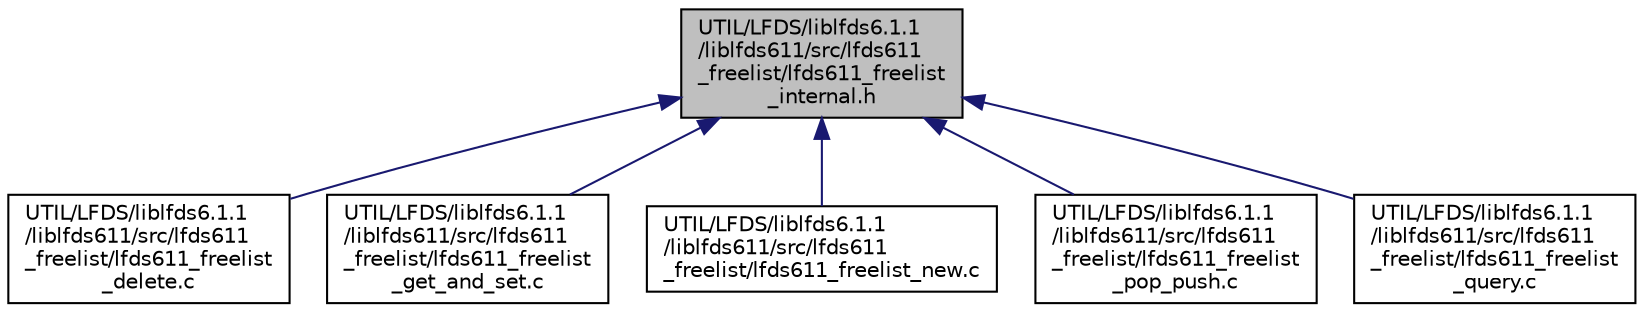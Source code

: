 digraph "UTIL/LFDS/liblfds6.1.1/liblfds611/src/lfds611_freelist/lfds611_freelist_internal.h"
{
 // LATEX_PDF_SIZE
  edge [fontname="Helvetica",fontsize="10",labelfontname="Helvetica",labelfontsize="10"];
  node [fontname="Helvetica",fontsize="10",shape=record];
  Node1 [label="UTIL/LFDS/liblfds6.1.1\l/liblfds611/src/lfds611\l_freelist/lfds611_freelist\l_internal.h",height=0.2,width=0.4,color="black", fillcolor="grey75", style="filled", fontcolor="black",tooltip=" "];
  Node1 -> Node2 [dir="back",color="midnightblue",fontsize="10",style="solid",fontname="Helvetica"];
  Node2 [label="UTIL/LFDS/liblfds6.1.1\l/liblfds611/src/lfds611\l_freelist/lfds611_freelist\l_delete.c",height=0.2,width=0.4,color="black", fillcolor="white", style="filled",URL="$lfds611__freelist__delete_8c.html",tooltip=" "];
  Node1 -> Node3 [dir="back",color="midnightblue",fontsize="10",style="solid",fontname="Helvetica"];
  Node3 [label="UTIL/LFDS/liblfds6.1.1\l/liblfds611/src/lfds611\l_freelist/lfds611_freelist\l_get_and_set.c",height=0.2,width=0.4,color="black", fillcolor="white", style="filled",URL="$lfds611__freelist__get__and__set_8c.html",tooltip=" "];
  Node1 -> Node4 [dir="back",color="midnightblue",fontsize="10",style="solid",fontname="Helvetica"];
  Node4 [label="UTIL/LFDS/liblfds6.1.1\l/liblfds611/src/lfds611\l_freelist/lfds611_freelist_new.c",height=0.2,width=0.4,color="black", fillcolor="white", style="filled",URL="$lfds611__freelist__new_8c.html",tooltip=" "];
  Node1 -> Node5 [dir="back",color="midnightblue",fontsize="10",style="solid",fontname="Helvetica"];
  Node5 [label="UTIL/LFDS/liblfds6.1.1\l/liblfds611/src/lfds611\l_freelist/lfds611_freelist\l_pop_push.c",height=0.2,width=0.4,color="black", fillcolor="white", style="filled",URL="$lfds611__freelist__pop__push_8c.html",tooltip=" "];
  Node1 -> Node6 [dir="back",color="midnightblue",fontsize="10",style="solid",fontname="Helvetica"];
  Node6 [label="UTIL/LFDS/liblfds6.1.1\l/liblfds611/src/lfds611\l_freelist/lfds611_freelist\l_query.c",height=0.2,width=0.4,color="black", fillcolor="white", style="filled",URL="$lfds611__freelist__query_8c.html",tooltip=" "];
}

